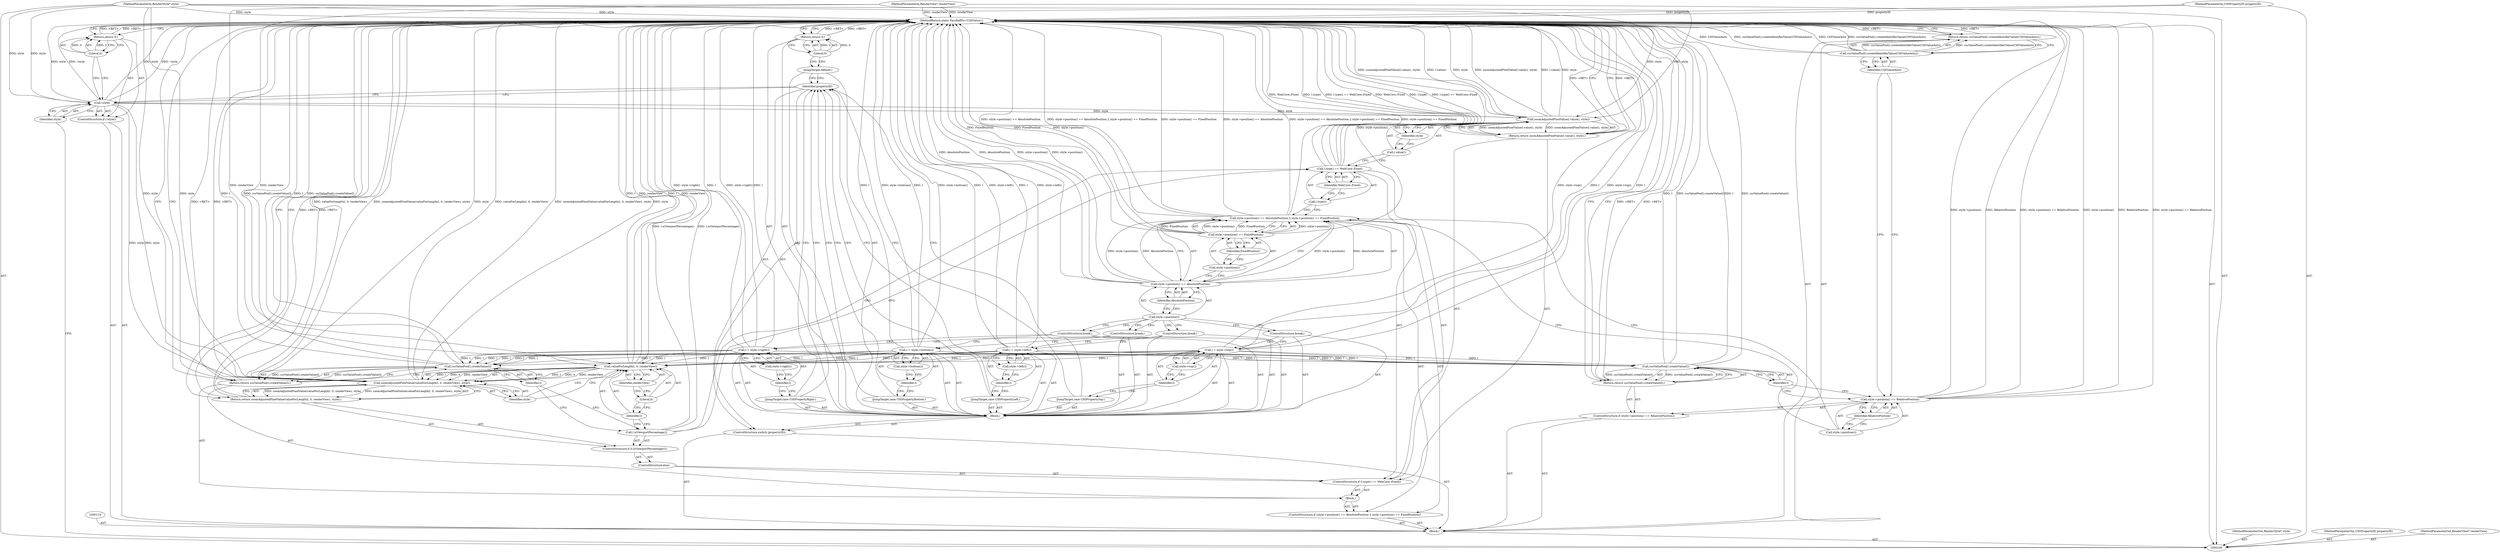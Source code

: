 digraph "1_Chrome_01e4ee2fda0a5e57a8d0c8cb829022eb84fdff12" {
"1000177" [label="(MethodReturn,static PassRefPtr<CSSValue>)"];
"1000101" [label="(MethodParameterIn,RenderStyle* style)"];
"1000249" [label="(MethodParameterOut,RenderStyle* style)"];
"1000102" [label="(MethodParameterIn,CSSPropertyID propertyID)"];
"1000250" [label="(MethodParameterOut,CSSPropertyID propertyID)"];
"1000103" [label="(MethodParameterIn,RenderView* renderView)"];
"1000251" [label="(MethodParameterOut,RenderView* renderView)"];
"1000118" [label="(ControlStructure,break;)"];
"1000119" [label="(JumpTarget,case CSSPropertyRight:)"];
"1000120" [label="(Call,l = style->right())"];
"1000121" [label="(Identifier,l)"];
"1000122" [label="(Call,style->right())"];
"1000123" [label="(ControlStructure,break;)"];
"1000124" [label="(JumpTarget,case CSSPropertyTop:)"];
"1000125" [label="(Call,l = style->top())"];
"1000126" [label="(Identifier,l)"];
"1000127" [label="(Call,style->top())"];
"1000128" [label="(ControlStructure,break;)"];
"1000129" [label="(JumpTarget,case CSSPropertyBottom:)"];
"1000130" [label="(Call,l = style->bottom())"];
"1000131" [label="(Identifier,l)"];
"1000132" [label="(Call,style->bottom())"];
"1000133" [label="(ControlStructure,break;)"];
"1000104" [label="(Block,)"];
"1000134" [label="(JumpTarget,default:)"];
"1000135" [label="(Return,return 0;)"];
"1000136" [label="(Literal,0)"];
"1000141" [label="(Identifier,AbsolutePosition)"];
"1000137" [label="(ControlStructure,if (style->position() == AbsolutePosition || style->position() == FixedPosition))"];
"1000142" [label="(Call,style->position() == FixedPosition)"];
"1000143" [label="(Call,style->position())"];
"1000144" [label="(Identifier,FixedPosition)"];
"1000138" [label="(Call,style->position() == AbsolutePosition || style->position() == FixedPosition)"];
"1000139" [label="(Call,style->position() == AbsolutePosition)"];
"1000140" [label="(Call,style->position())"];
"1000145" [label="(Block,)"];
"1000147" [label="(Call,l.type() == WebCore::Fixed)"];
"1000148" [label="(Call,l.type())"];
"1000149" [label="(Identifier,WebCore::Fixed)"];
"1000146" [label="(ControlStructure,if (l.type() == WebCore::Fixed))"];
"1000150" [label="(Return,return zoomAdjustedPixelValue(l.value(), style);)"];
"1000151" [label="(Call,zoomAdjustedPixelValue(l.value(), style))"];
"1000152" [label="(Call,l.value())"];
"1000153" [label="(Identifier,style)"];
"1000155" [label="(ControlStructure,if (l.isViewportPercentage()))"];
"1000156" [label="(Call,l.isViewportPercentage())"];
"1000154" [label="(ControlStructure,else)"];
"1000157" [label="(Return,return zoomAdjustedPixelValue(valueForLength(l, 0, renderView), style);)"];
"1000158" [label="(Call,zoomAdjustedPixelValue(valueForLength(l, 0, renderView), style))"];
"1000159" [label="(Call,valueForLength(l, 0, renderView))"];
"1000160" [label="(Identifier,l)"];
"1000161" [label="(Literal,0)"];
"1000162" [label="(Identifier,renderView)"];
"1000163" [label="(Identifier,style)"];
"1000165" [label="(Call,cssValuePool().createValue(l))"];
"1000166" [label="(Identifier,l)"];
"1000164" [label="(Return,return cssValuePool().createValue(l);)"];
"1000105" [label="(ControlStructure,if (!style))"];
"1000106" [label="(Call,!style)"];
"1000107" [label="(Identifier,style)"];
"1000170" [label="(Identifier,RelativePosition)"];
"1000167" [label="(ControlStructure,if (style->position() == RelativePosition))"];
"1000168" [label="(Call,style->position() == RelativePosition)"];
"1000169" [label="(Call,style->position())"];
"1000172" [label="(Call,cssValuePool().createValue(l))"];
"1000173" [label="(Identifier,l)"];
"1000171" [label="(Return,return cssValuePool().createValue(l);)"];
"1000175" [label="(Call,cssValuePool().createIdentifierValue(CSSValueAuto))"];
"1000176" [label="(Identifier,CSSValueAuto)"];
"1000174" [label="(Return,return cssValuePool().createIdentifierValue(CSSValueAuto);)"];
"1000109" [label="(Literal,0)"];
"1000108" [label="(Return,return 0;)"];
"1000112" [label="(Identifier,propertyID)"];
"1000113" [label="(Block,)"];
"1000111" [label="(ControlStructure,switch (propertyID))"];
"1000114" [label="(JumpTarget,case CSSPropertyLeft:)"];
"1000115" [label="(Call,l = style->left())"];
"1000116" [label="(Identifier,l)"];
"1000117" [label="(Call,style->left())"];
"1000177" -> "1000100"  [label="AST: "];
"1000177" -> "1000108"  [label="CFG: "];
"1000177" -> "1000135"  [label="CFG: "];
"1000177" -> "1000150"  [label="CFG: "];
"1000177" -> "1000157"  [label="CFG: "];
"1000177" -> "1000164"  [label="CFG: "];
"1000177" -> "1000171"  [label="CFG: "];
"1000177" -> "1000174"  [label="CFG: "];
"1000108" -> "1000177"  [label="DDG: <RET>"];
"1000168" -> "1000177"  [label="DDG: style->position()"];
"1000168" -> "1000177"  [label="DDG: RelativePosition"];
"1000168" -> "1000177"  [label="DDG: style->position() == RelativePosition"];
"1000159" -> "1000177"  [label="DDG: l"];
"1000159" -> "1000177"  [label="DDG: renderView"];
"1000102" -> "1000177"  [label="DDG: propertyID"];
"1000158" -> "1000177"  [label="DDG: valueForLength(l, 0, renderView)"];
"1000158" -> "1000177"  [label="DDG: zoomAdjustedPixelValue(valueForLength(l, 0, renderView), style)"];
"1000158" -> "1000177"  [label="DDG: style"];
"1000115" -> "1000177"  [label="DDG: style->left()"];
"1000115" -> "1000177"  [label="DDG: l"];
"1000125" -> "1000177"  [label="DDG: l"];
"1000125" -> "1000177"  [label="DDG: style->top()"];
"1000172" -> "1000177"  [label="DDG: cssValuePool().createValue(l)"];
"1000172" -> "1000177"  [label="DDG: l"];
"1000138" -> "1000177"  [label="DDG: style->position() == FixedPosition"];
"1000138" -> "1000177"  [label="DDG: style->position() == AbsolutePosition"];
"1000138" -> "1000177"  [label="DDG: style->position() == AbsolutePosition || style->position() == FixedPosition"];
"1000106" -> "1000177"  [label="DDG: style"];
"1000106" -> "1000177"  [label="DDG: !style"];
"1000151" -> "1000177"  [label="DDG: zoomAdjustedPixelValue(l.value(), style)"];
"1000151" -> "1000177"  [label="DDG: l.value()"];
"1000151" -> "1000177"  [label="DDG: style"];
"1000130" -> "1000177"  [label="DDG: style->bottom()"];
"1000130" -> "1000177"  [label="DDG: l"];
"1000139" -> "1000177"  [label="DDG: AbsolutePosition"];
"1000139" -> "1000177"  [label="DDG: style->position()"];
"1000165" -> "1000177"  [label="DDG: l"];
"1000165" -> "1000177"  [label="DDG: cssValuePool().createValue(l)"];
"1000142" -> "1000177"  [label="DDG: FixedPosition"];
"1000142" -> "1000177"  [label="DDG: style->position()"];
"1000103" -> "1000177"  [label="DDG: renderView"];
"1000120" -> "1000177"  [label="DDG: l"];
"1000120" -> "1000177"  [label="DDG: style->right()"];
"1000147" -> "1000177"  [label="DDG: WebCore::Fixed"];
"1000147" -> "1000177"  [label="DDG: l.type()"];
"1000147" -> "1000177"  [label="DDG: l.type() == WebCore::Fixed"];
"1000175" -> "1000177"  [label="DDG: CSSValueAuto"];
"1000175" -> "1000177"  [label="DDG: cssValuePool().createIdentifierValue(CSSValueAuto)"];
"1000101" -> "1000177"  [label="DDG: style"];
"1000156" -> "1000177"  [label="DDG: l.isViewportPercentage()"];
"1000164" -> "1000177"  [label="DDG: <RET>"];
"1000174" -> "1000177"  [label="DDG: <RET>"];
"1000150" -> "1000177"  [label="DDG: <RET>"];
"1000157" -> "1000177"  [label="DDG: <RET>"];
"1000135" -> "1000177"  [label="DDG: <RET>"];
"1000171" -> "1000177"  [label="DDG: <RET>"];
"1000101" -> "1000100"  [label="AST: "];
"1000101" -> "1000177"  [label="DDG: style"];
"1000101" -> "1000106"  [label="DDG: style"];
"1000101" -> "1000151"  [label="DDG: style"];
"1000101" -> "1000158"  [label="DDG: style"];
"1000249" -> "1000100"  [label="AST: "];
"1000102" -> "1000100"  [label="AST: "];
"1000102" -> "1000177"  [label="DDG: propertyID"];
"1000250" -> "1000100"  [label="AST: "];
"1000103" -> "1000100"  [label="AST: "];
"1000103" -> "1000177"  [label="DDG: renderView"];
"1000103" -> "1000159"  [label="DDG: renderView"];
"1000251" -> "1000100"  [label="AST: "];
"1000118" -> "1000113"  [label="AST: "];
"1000118" -> "1000115"  [label="CFG: "];
"1000140" -> "1000118"  [label="CFG: "];
"1000119" -> "1000113"  [label="AST: "];
"1000119" -> "1000112"  [label="CFG: "];
"1000121" -> "1000119"  [label="CFG: "];
"1000120" -> "1000113"  [label="AST: "];
"1000120" -> "1000122"  [label="CFG: "];
"1000121" -> "1000120"  [label="AST: "];
"1000122" -> "1000120"  [label="AST: "];
"1000123" -> "1000120"  [label="CFG: "];
"1000120" -> "1000177"  [label="DDG: l"];
"1000120" -> "1000177"  [label="DDG: style->right()"];
"1000120" -> "1000159"  [label="DDG: l"];
"1000120" -> "1000165"  [label="DDG: l"];
"1000120" -> "1000172"  [label="DDG: l"];
"1000121" -> "1000120"  [label="AST: "];
"1000121" -> "1000119"  [label="CFG: "];
"1000122" -> "1000121"  [label="CFG: "];
"1000122" -> "1000120"  [label="AST: "];
"1000122" -> "1000121"  [label="CFG: "];
"1000120" -> "1000122"  [label="CFG: "];
"1000123" -> "1000113"  [label="AST: "];
"1000123" -> "1000120"  [label="CFG: "];
"1000140" -> "1000123"  [label="CFG: "];
"1000124" -> "1000113"  [label="AST: "];
"1000124" -> "1000112"  [label="CFG: "];
"1000126" -> "1000124"  [label="CFG: "];
"1000125" -> "1000113"  [label="AST: "];
"1000125" -> "1000127"  [label="CFG: "];
"1000126" -> "1000125"  [label="AST: "];
"1000127" -> "1000125"  [label="AST: "];
"1000128" -> "1000125"  [label="CFG: "];
"1000125" -> "1000177"  [label="DDG: l"];
"1000125" -> "1000177"  [label="DDG: style->top()"];
"1000125" -> "1000159"  [label="DDG: l"];
"1000125" -> "1000165"  [label="DDG: l"];
"1000125" -> "1000172"  [label="DDG: l"];
"1000126" -> "1000125"  [label="AST: "];
"1000126" -> "1000124"  [label="CFG: "];
"1000127" -> "1000126"  [label="CFG: "];
"1000127" -> "1000125"  [label="AST: "];
"1000127" -> "1000126"  [label="CFG: "];
"1000125" -> "1000127"  [label="CFG: "];
"1000128" -> "1000113"  [label="AST: "];
"1000128" -> "1000125"  [label="CFG: "];
"1000140" -> "1000128"  [label="CFG: "];
"1000129" -> "1000113"  [label="AST: "];
"1000129" -> "1000112"  [label="CFG: "];
"1000131" -> "1000129"  [label="CFG: "];
"1000130" -> "1000113"  [label="AST: "];
"1000130" -> "1000132"  [label="CFG: "];
"1000131" -> "1000130"  [label="AST: "];
"1000132" -> "1000130"  [label="AST: "];
"1000133" -> "1000130"  [label="CFG: "];
"1000130" -> "1000177"  [label="DDG: style->bottom()"];
"1000130" -> "1000177"  [label="DDG: l"];
"1000130" -> "1000159"  [label="DDG: l"];
"1000130" -> "1000165"  [label="DDG: l"];
"1000130" -> "1000172"  [label="DDG: l"];
"1000131" -> "1000130"  [label="AST: "];
"1000131" -> "1000129"  [label="CFG: "];
"1000132" -> "1000131"  [label="CFG: "];
"1000132" -> "1000130"  [label="AST: "];
"1000132" -> "1000131"  [label="CFG: "];
"1000130" -> "1000132"  [label="CFG: "];
"1000133" -> "1000113"  [label="AST: "];
"1000133" -> "1000130"  [label="CFG: "];
"1000140" -> "1000133"  [label="CFG: "];
"1000104" -> "1000100"  [label="AST: "];
"1000105" -> "1000104"  [label="AST: "];
"1000110" -> "1000104"  [label="AST: "];
"1000111" -> "1000104"  [label="AST: "];
"1000137" -> "1000104"  [label="AST: "];
"1000167" -> "1000104"  [label="AST: "];
"1000174" -> "1000104"  [label="AST: "];
"1000134" -> "1000113"  [label="AST: "];
"1000134" -> "1000112"  [label="CFG: "];
"1000136" -> "1000134"  [label="CFG: "];
"1000135" -> "1000113"  [label="AST: "];
"1000135" -> "1000136"  [label="CFG: "];
"1000136" -> "1000135"  [label="AST: "];
"1000177" -> "1000135"  [label="CFG: "];
"1000135" -> "1000177"  [label="DDG: <RET>"];
"1000136" -> "1000135"  [label="DDG: 0"];
"1000136" -> "1000135"  [label="AST: "];
"1000136" -> "1000134"  [label="CFG: "];
"1000135" -> "1000136"  [label="CFG: "];
"1000136" -> "1000135"  [label="DDG: 0"];
"1000141" -> "1000139"  [label="AST: "];
"1000141" -> "1000140"  [label="CFG: "];
"1000139" -> "1000141"  [label="CFG: "];
"1000137" -> "1000104"  [label="AST: "];
"1000138" -> "1000137"  [label="AST: "];
"1000145" -> "1000137"  [label="AST: "];
"1000142" -> "1000138"  [label="AST: "];
"1000142" -> "1000144"  [label="CFG: "];
"1000143" -> "1000142"  [label="AST: "];
"1000144" -> "1000142"  [label="AST: "];
"1000138" -> "1000142"  [label="CFG: "];
"1000142" -> "1000177"  [label="DDG: FixedPosition"];
"1000142" -> "1000177"  [label="DDG: style->position()"];
"1000142" -> "1000138"  [label="DDG: style->position()"];
"1000142" -> "1000138"  [label="DDG: FixedPosition"];
"1000143" -> "1000142"  [label="AST: "];
"1000143" -> "1000139"  [label="CFG: "];
"1000144" -> "1000143"  [label="CFG: "];
"1000144" -> "1000142"  [label="AST: "];
"1000144" -> "1000143"  [label="CFG: "];
"1000142" -> "1000144"  [label="CFG: "];
"1000138" -> "1000137"  [label="AST: "];
"1000138" -> "1000139"  [label="CFG: "];
"1000138" -> "1000142"  [label="CFG: "];
"1000139" -> "1000138"  [label="AST: "];
"1000142" -> "1000138"  [label="AST: "];
"1000148" -> "1000138"  [label="CFG: "];
"1000169" -> "1000138"  [label="CFG: "];
"1000138" -> "1000177"  [label="DDG: style->position() == FixedPosition"];
"1000138" -> "1000177"  [label="DDG: style->position() == AbsolutePosition"];
"1000138" -> "1000177"  [label="DDG: style->position() == AbsolutePosition || style->position() == FixedPosition"];
"1000139" -> "1000138"  [label="DDG: style->position()"];
"1000139" -> "1000138"  [label="DDG: AbsolutePosition"];
"1000142" -> "1000138"  [label="DDG: style->position()"];
"1000142" -> "1000138"  [label="DDG: FixedPosition"];
"1000139" -> "1000138"  [label="AST: "];
"1000139" -> "1000141"  [label="CFG: "];
"1000140" -> "1000139"  [label="AST: "];
"1000141" -> "1000139"  [label="AST: "];
"1000143" -> "1000139"  [label="CFG: "];
"1000138" -> "1000139"  [label="CFG: "];
"1000139" -> "1000177"  [label="DDG: AbsolutePosition"];
"1000139" -> "1000177"  [label="DDG: style->position()"];
"1000139" -> "1000138"  [label="DDG: style->position()"];
"1000139" -> "1000138"  [label="DDG: AbsolutePosition"];
"1000140" -> "1000139"  [label="AST: "];
"1000140" -> "1000118"  [label="CFG: "];
"1000140" -> "1000123"  [label="CFG: "];
"1000140" -> "1000128"  [label="CFG: "];
"1000140" -> "1000133"  [label="CFG: "];
"1000141" -> "1000140"  [label="CFG: "];
"1000145" -> "1000137"  [label="AST: "];
"1000146" -> "1000145"  [label="AST: "];
"1000164" -> "1000145"  [label="AST: "];
"1000147" -> "1000146"  [label="AST: "];
"1000147" -> "1000149"  [label="CFG: "];
"1000148" -> "1000147"  [label="AST: "];
"1000149" -> "1000147"  [label="AST: "];
"1000152" -> "1000147"  [label="CFG: "];
"1000156" -> "1000147"  [label="CFG: "];
"1000147" -> "1000177"  [label="DDG: WebCore::Fixed"];
"1000147" -> "1000177"  [label="DDG: l.type()"];
"1000147" -> "1000177"  [label="DDG: l.type() == WebCore::Fixed"];
"1000148" -> "1000147"  [label="AST: "];
"1000148" -> "1000138"  [label="CFG: "];
"1000149" -> "1000148"  [label="CFG: "];
"1000149" -> "1000147"  [label="AST: "];
"1000149" -> "1000148"  [label="CFG: "];
"1000147" -> "1000149"  [label="CFG: "];
"1000146" -> "1000145"  [label="AST: "];
"1000147" -> "1000146"  [label="AST: "];
"1000150" -> "1000146"  [label="AST: "];
"1000154" -> "1000146"  [label="AST: "];
"1000150" -> "1000146"  [label="AST: "];
"1000150" -> "1000151"  [label="CFG: "];
"1000151" -> "1000150"  [label="AST: "];
"1000177" -> "1000150"  [label="CFG: "];
"1000150" -> "1000177"  [label="DDG: <RET>"];
"1000151" -> "1000150"  [label="DDG: zoomAdjustedPixelValue(l.value(), style)"];
"1000151" -> "1000150"  [label="AST: "];
"1000151" -> "1000153"  [label="CFG: "];
"1000152" -> "1000151"  [label="AST: "];
"1000153" -> "1000151"  [label="AST: "];
"1000150" -> "1000151"  [label="CFG: "];
"1000151" -> "1000177"  [label="DDG: zoomAdjustedPixelValue(l.value(), style)"];
"1000151" -> "1000177"  [label="DDG: l.value()"];
"1000151" -> "1000177"  [label="DDG: style"];
"1000151" -> "1000150"  [label="DDG: zoomAdjustedPixelValue(l.value(), style)"];
"1000106" -> "1000151"  [label="DDG: style"];
"1000101" -> "1000151"  [label="DDG: style"];
"1000152" -> "1000151"  [label="AST: "];
"1000152" -> "1000147"  [label="CFG: "];
"1000153" -> "1000152"  [label="CFG: "];
"1000153" -> "1000151"  [label="AST: "];
"1000153" -> "1000152"  [label="CFG: "];
"1000151" -> "1000153"  [label="CFG: "];
"1000155" -> "1000154"  [label="AST: "];
"1000156" -> "1000155"  [label="AST: "];
"1000157" -> "1000155"  [label="AST: "];
"1000156" -> "1000155"  [label="AST: "];
"1000156" -> "1000147"  [label="CFG: "];
"1000160" -> "1000156"  [label="CFG: "];
"1000166" -> "1000156"  [label="CFG: "];
"1000156" -> "1000177"  [label="DDG: l.isViewportPercentage()"];
"1000154" -> "1000146"  [label="AST: "];
"1000155" -> "1000154"  [label="AST: "];
"1000157" -> "1000155"  [label="AST: "];
"1000157" -> "1000158"  [label="CFG: "];
"1000158" -> "1000157"  [label="AST: "];
"1000177" -> "1000157"  [label="CFG: "];
"1000157" -> "1000177"  [label="DDG: <RET>"];
"1000158" -> "1000157"  [label="DDG: zoomAdjustedPixelValue(valueForLength(l, 0, renderView), style)"];
"1000158" -> "1000157"  [label="AST: "];
"1000158" -> "1000163"  [label="CFG: "];
"1000159" -> "1000158"  [label="AST: "];
"1000163" -> "1000158"  [label="AST: "];
"1000157" -> "1000158"  [label="CFG: "];
"1000158" -> "1000177"  [label="DDG: valueForLength(l, 0, renderView)"];
"1000158" -> "1000177"  [label="DDG: zoomAdjustedPixelValue(valueForLength(l, 0, renderView), style)"];
"1000158" -> "1000177"  [label="DDG: style"];
"1000158" -> "1000157"  [label="DDG: zoomAdjustedPixelValue(valueForLength(l, 0, renderView), style)"];
"1000159" -> "1000158"  [label="DDG: l"];
"1000159" -> "1000158"  [label="DDG: 0"];
"1000159" -> "1000158"  [label="DDG: renderView"];
"1000106" -> "1000158"  [label="DDG: style"];
"1000101" -> "1000158"  [label="DDG: style"];
"1000159" -> "1000158"  [label="AST: "];
"1000159" -> "1000162"  [label="CFG: "];
"1000160" -> "1000159"  [label="AST: "];
"1000161" -> "1000159"  [label="AST: "];
"1000162" -> "1000159"  [label="AST: "];
"1000163" -> "1000159"  [label="CFG: "];
"1000159" -> "1000177"  [label="DDG: l"];
"1000159" -> "1000177"  [label="DDG: renderView"];
"1000159" -> "1000158"  [label="DDG: l"];
"1000159" -> "1000158"  [label="DDG: 0"];
"1000159" -> "1000158"  [label="DDG: renderView"];
"1000125" -> "1000159"  [label="DDG: l"];
"1000120" -> "1000159"  [label="DDG: l"];
"1000115" -> "1000159"  [label="DDG: l"];
"1000130" -> "1000159"  [label="DDG: l"];
"1000103" -> "1000159"  [label="DDG: renderView"];
"1000160" -> "1000159"  [label="AST: "];
"1000160" -> "1000156"  [label="CFG: "];
"1000161" -> "1000160"  [label="CFG: "];
"1000161" -> "1000159"  [label="AST: "];
"1000161" -> "1000160"  [label="CFG: "];
"1000162" -> "1000161"  [label="CFG: "];
"1000162" -> "1000159"  [label="AST: "];
"1000162" -> "1000161"  [label="CFG: "];
"1000159" -> "1000162"  [label="CFG: "];
"1000163" -> "1000158"  [label="AST: "];
"1000163" -> "1000159"  [label="CFG: "];
"1000158" -> "1000163"  [label="CFG: "];
"1000165" -> "1000164"  [label="AST: "];
"1000165" -> "1000166"  [label="CFG: "];
"1000166" -> "1000165"  [label="AST: "];
"1000164" -> "1000165"  [label="CFG: "];
"1000165" -> "1000177"  [label="DDG: l"];
"1000165" -> "1000177"  [label="DDG: cssValuePool().createValue(l)"];
"1000165" -> "1000164"  [label="DDG: cssValuePool().createValue(l)"];
"1000125" -> "1000165"  [label="DDG: l"];
"1000120" -> "1000165"  [label="DDG: l"];
"1000115" -> "1000165"  [label="DDG: l"];
"1000130" -> "1000165"  [label="DDG: l"];
"1000166" -> "1000165"  [label="AST: "];
"1000166" -> "1000156"  [label="CFG: "];
"1000165" -> "1000166"  [label="CFG: "];
"1000164" -> "1000145"  [label="AST: "];
"1000164" -> "1000165"  [label="CFG: "];
"1000165" -> "1000164"  [label="AST: "];
"1000177" -> "1000164"  [label="CFG: "];
"1000164" -> "1000177"  [label="DDG: <RET>"];
"1000165" -> "1000164"  [label="DDG: cssValuePool().createValue(l)"];
"1000105" -> "1000104"  [label="AST: "];
"1000106" -> "1000105"  [label="AST: "];
"1000108" -> "1000105"  [label="AST: "];
"1000106" -> "1000105"  [label="AST: "];
"1000106" -> "1000107"  [label="CFG: "];
"1000107" -> "1000106"  [label="AST: "];
"1000109" -> "1000106"  [label="CFG: "];
"1000112" -> "1000106"  [label="CFG: "];
"1000106" -> "1000177"  [label="DDG: style"];
"1000106" -> "1000177"  [label="DDG: !style"];
"1000101" -> "1000106"  [label="DDG: style"];
"1000106" -> "1000151"  [label="DDG: style"];
"1000106" -> "1000158"  [label="DDG: style"];
"1000107" -> "1000106"  [label="AST: "];
"1000107" -> "1000100"  [label="CFG: "];
"1000106" -> "1000107"  [label="CFG: "];
"1000170" -> "1000168"  [label="AST: "];
"1000170" -> "1000169"  [label="CFG: "];
"1000168" -> "1000170"  [label="CFG: "];
"1000167" -> "1000104"  [label="AST: "];
"1000168" -> "1000167"  [label="AST: "];
"1000171" -> "1000167"  [label="AST: "];
"1000168" -> "1000167"  [label="AST: "];
"1000168" -> "1000170"  [label="CFG: "];
"1000169" -> "1000168"  [label="AST: "];
"1000170" -> "1000168"  [label="AST: "];
"1000173" -> "1000168"  [label="CFG: "];
"1000176" -> "1000168"  [label="CFG: "];
"1000168" -> "1000177"  [label="DDG: style->position()"];
"1000168" -> "1000177"  [label="DDG: RelativePosition"];
"1000168" -> "1000177"  [label="DDG: style->position() == RelativePosition"];
"1000169" -> "1000168"  [label="AST: "];
"1000169" -> "1000138"  [label="CFG: "];
"1000170" -> "1000169"  [label="CFG: "];
"1000172" -> "1000171"  [label="AST: "];
"1000172" -> "1000173"  [label="CFG: "];
"1000173" -> "1000172"  [label="AST: "];
"1000171" -> "1000172"  [label="CFG: "];
"1000172" -> "1000177"  [label="DDG: cssValuePool().createValue(l)"];
"1000172" -> "1000177"  [label="DDG: l"];
"1000172" -> "1000171"  [label="DDG: cssValuePool().createValue(l)"];
"1000125" -> "1000172"  [label="DDG: l"];
"1000120" -> "1000172"  [label="DDG: l"];
"1000115" -> "1000172"  [label="DDG: l"];
"1000130" -> "1000172"  [label="DDG: l"];
"1000173" -> "1000172"  [label="AST: "];
"1000173" -> "1000168"  [label="CFG: "];
"1000172" -> "1000173"  [label="CFG: "];
"1000171" -> "1000167"  [label="AST: "];
"1000171" -> "1000172"  [label="CFG: "];
"1000172" -> "1000171"  [label="AST: "];
"1000177" -> "1000171"  [label="CFG: "];
"1000171" -> "1000177"  [label="DDG: <RET>"];
"1000172" -> "1000171"  [label="DDG: cssValuePool().createValue(l)"];
"1000175" -> "1000174"  [label="AST: "];
"1000175" -> "1000176"  [label="CFG: "];
"1000176" -> "1000175"  [label="AST: "];
"1000174" -> "1000175"  [label="CFG: "];
"1000175" -> "1000177"  [label="DDG: CSSValueAuto"];
"1000175" -> "1000177"  [label="DDG: cssValuePool().createIdentifierValue(CSSValueAuto)"];
"1000175" -> "1000174"  [label="DDG: cssValuePool().createIdentifierValue(CSSValueAuto)"];
"1000176" -> "1000175"  [label="AST: "];
"1000176" -> "1000168"  [label="CFG: "];
"1000175" -> "1000176"  [label="CFG: "];
"1000174" -> "1000104"  [label="AST: "];
"1000174" -> "1000175"  [label="CFG: "];
"1000175" -> "1000174"  [label="AST: "];
"1000177" -> "1000174"  [label="CFG: "];
"1000174" -> "1000177"  [label="DDG: <RET>"];
"1000175" -> "1000174"  [label="DDG: cssValuePool().createIdentifierValue(CSSValueAuto)"];
"1000109" -> "1000108"  [label="AST: "];
"1000109" -> "1000106"  [label="CFG: "];
"1000108" -> "1000109"  [label="CFG: "];
"1000109" -> "1000108"  [label="DDG: 0"];
"1000108" -> "1000105"  [label="AST: "];
"1000108" -> "1000109"  [label="CFG: "];
"1000109" -> "1000108"  [label="AST: "];
"1000177" -> "1000108"  [label="CFG: "];
"1000108" -> "1000177"  [label="DDG: <RET>"];
"1000109" -> "1000108"  [label="DDG: 0"];
"1000112" -> "1000111"  [label="AST: "];
"1000112" -> "1000106"  [label="CFG: "];
"1000114" -> "1000112"  [label="CFG: "];
"1000119" -> "1000112"  [label="CFG: "];
"1000124" -> "1000112"  [label="CFG: "];
"1000129" -> "1000112"  [label="CFG: "];
"1000134" -> "1000112"  [label="CFG: "];
"1000113" -> "1000111"  [label="AST: "];
"1000114" -> "1000113"  [label="AST: "];
"1000115" -> "1000113"  [label="AST: "];
"1000118" -> "1000113"  [label="AST: "];
"1000119" -> "1000113"  [label="AST: "];
"1000120" -> "1000113"  [label="AST: "];
"1000123" -> "1000113"  [label="AST: "];
"1000124" -> "1000113"  [label="AST: "];
"1000125" -> "1000113"  [label="AST: "];
"1000128" -> "1000113"  [label="AST: "];
"1000129" -> "1000113"  [label="AST: "];
"1000130" -> "1000113"  [label="AST: "];
"1000133" -> "1000113"  [label="AST: "];
"1000134" -> "1000113"  [label="AST: "];
"1000135" -> "1000113"  [label="AST: "];
"1000111" -> "1000104"  [label="AST: "];
"1000112" -> "1000111"  [label="AST: "];
"1000113" -> "1000111"  [label="AST: "];
"1000114" -> "1000113"  [label="AST: "];
"1000114" -> "1000112"  [label="CFG: "];
"1000116" -> "1000114"  [label="CFG: "];
"1000115" -> "1000113"  [label="AST: "];
"1000115" -> "1000117"  [label="CFG: "];
"1000116" -> "1000115"  [label="AST: "];
"1000117" -> "1000115"  [label="AST: "];
"1000118" -> "1000115"  [label="CFG: "];
"1000115" -> "1000177"  [label="DDG: style->left()"];
"1000115" -> "1000177"  [label="DDG: l"];
"1000115" -> "1000159"  [label="DDG: l"];
"1000115" -> "1000165"  [label="DDG: l"];
"1000115" -> "1000172"  [label="DDG: l"];
"1000116" -> "1000115"  [label="AST: "];
"1000116" -> "1000114"  [label="CFG: "];
"1000117" -> "1000116"  [label="CFG: "];
"1000117" -> "1000115"  [label="AST: "];
"1000117" -> "1000116"  [label="CFG: "];
"1000115" -> "1000117"  [label="CFG: "];
}
